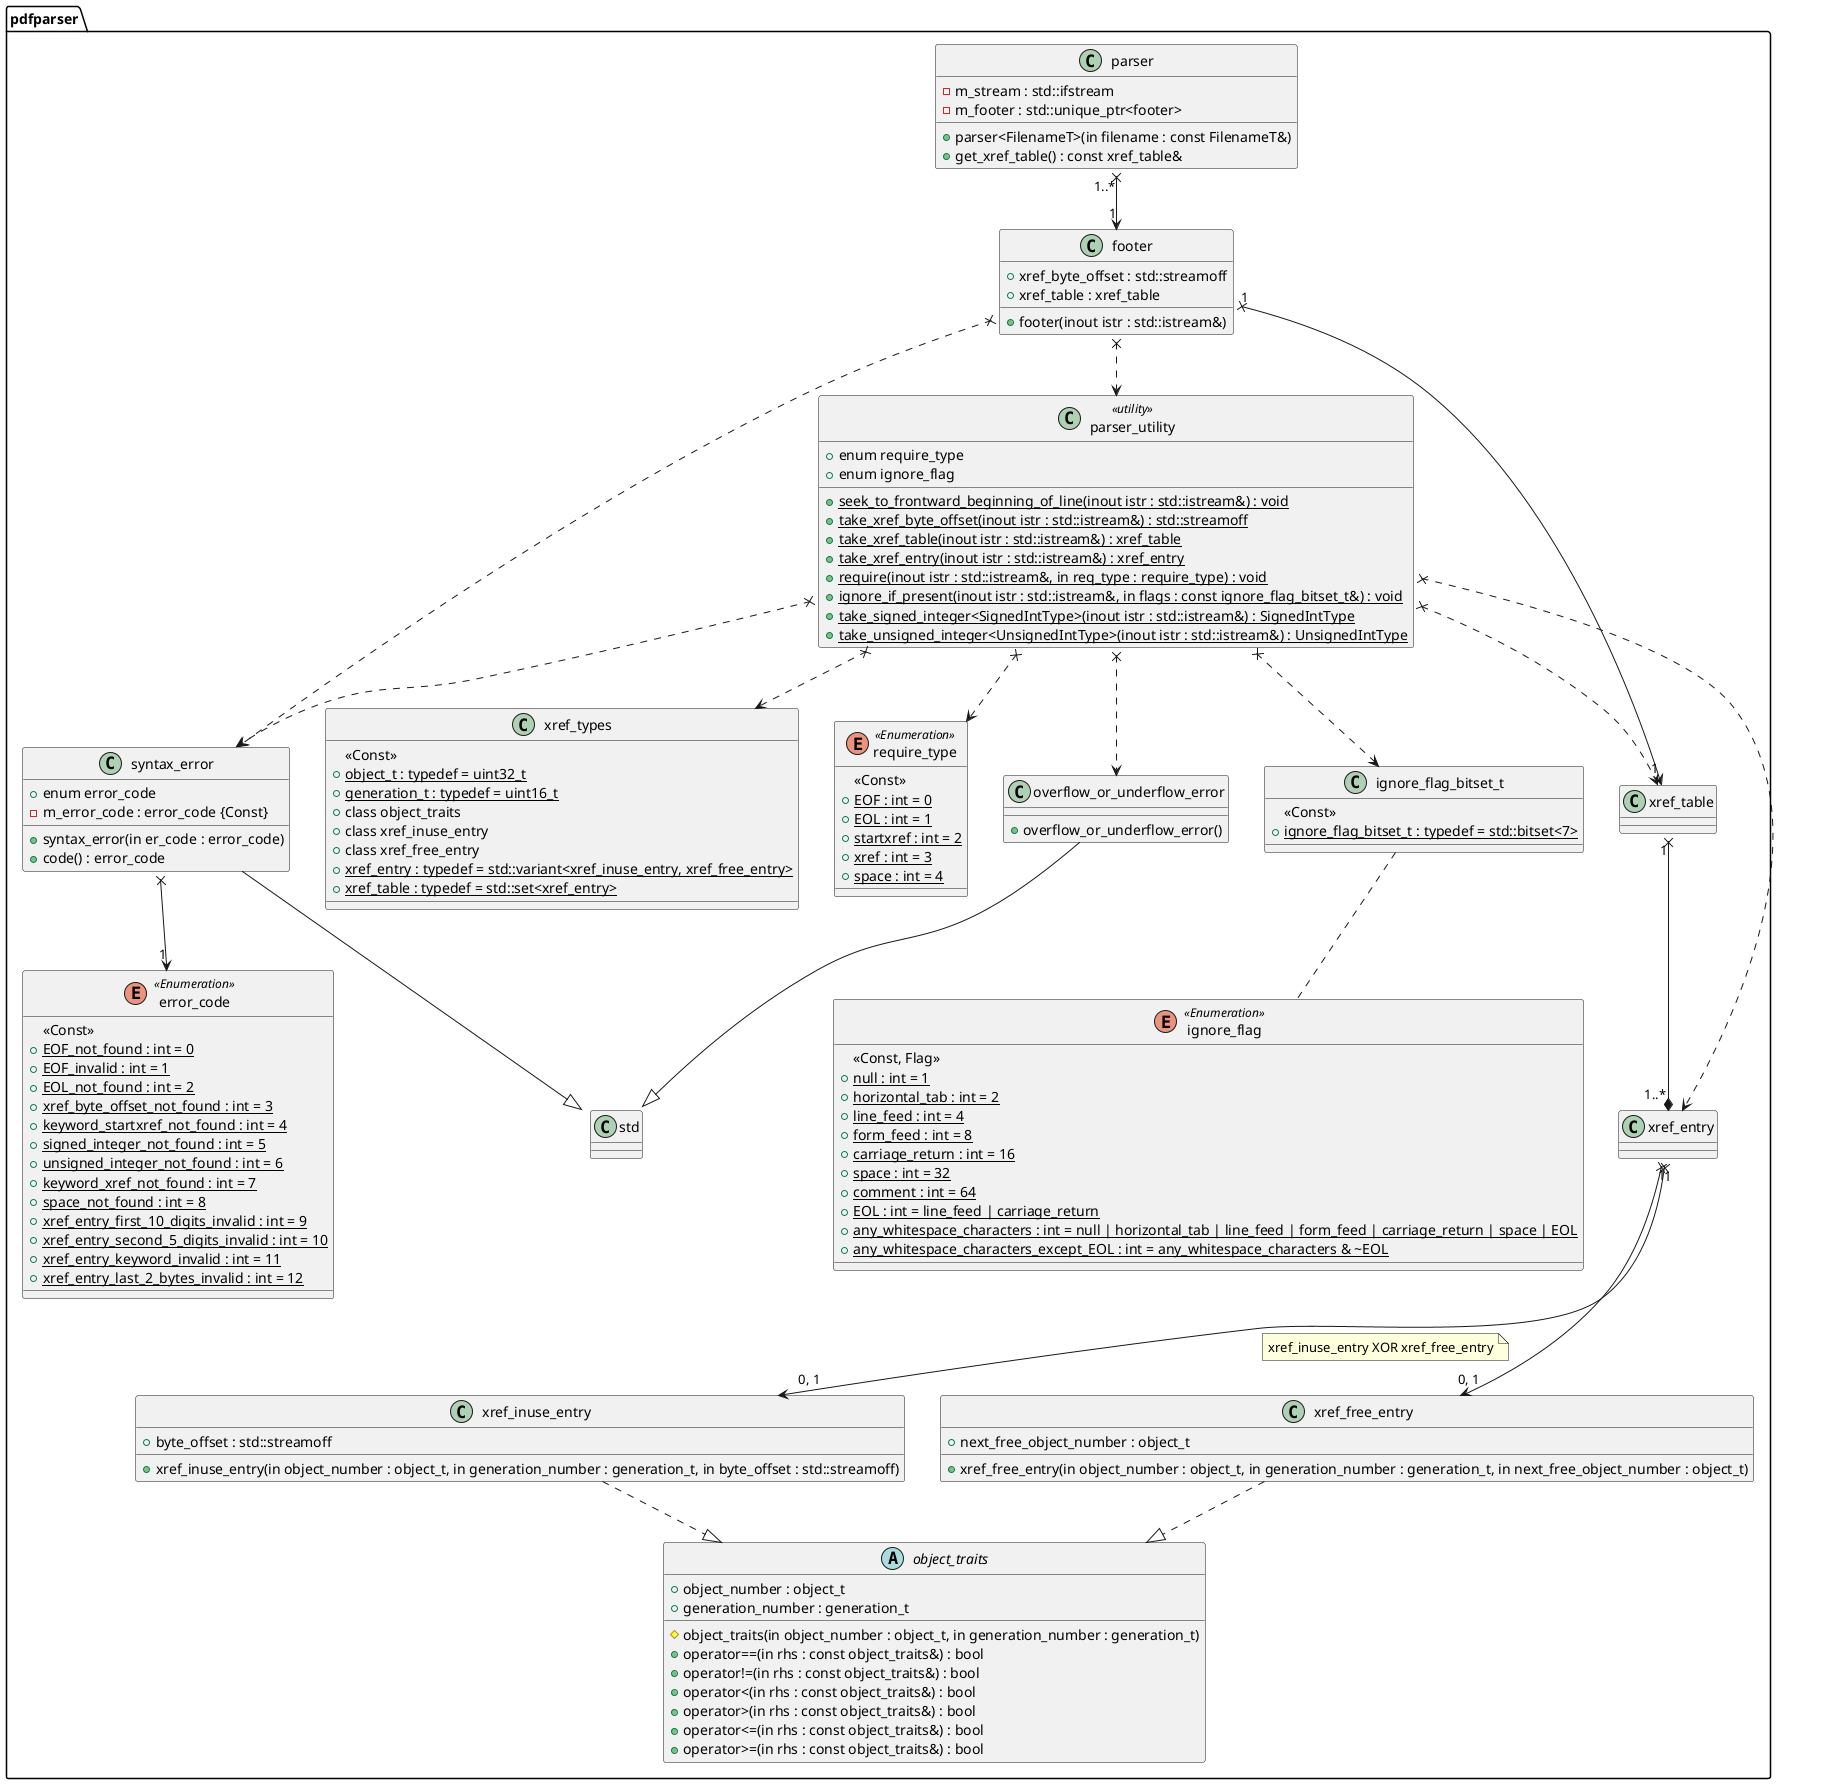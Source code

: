 @startuml parser
namespace pdfparser {
enum require_type <<Enumeration>> {
	<<Const>>
	+{static} EOF : int = 0
	+{static} EOL : int = 1
	+{static} startxref : int = 2
	+{static} xref : int = 3
	+{static} space : int = 4
}
enum ignore_flag <<Enumeration>> {
	<<Const, Flag>>
	+{static} null : int = 1
	+{static} horizontal_tab : int = 2
	+{static} line_feed : int = 4
	+{static} form_feed : int = 8
	+{static} carriage_return : int = 16
	+{static} space : int = 32
	+{static} comment : int = 64
	+{static} EOL : int = line_feed | carriage_return
	+{static} any_whitespace_characters : int = null | horizontal_tab | line_feed | form_feed | carriage_return | space | EOL
	+{static} any_whitespace_characters_except_EOL : int = any_whitespace_characters & ~EOL
}
class ignore_flag_bitset_t {
	<<Const>>
	+{static} ignore_flag_bitset_t : typedef = std::bitset<7>
}
ignore_flag_bitset_t .. ignore_flag

class parser {
	-m_stream : std::ifstream
	-m_footer : std::unique_ptr<footer>

	+parser<FilenameT>(in filename : const FilenameT&)
	+get_xref_table() : const xref_table&
}
parser "1..*" x--> "1" footer

class footer {
	+xref_byte_offset : std::streamoff
	+xref_table : xref_table

	+footer(inout istr : std::istream&)
}
footer x..> syntax_error
footer x..> parser_utility
footer "1" x--> "1" xref_table

class parser_utility <<utility>> {
	+enum require_type
	+enum ignore_flag

	+{static} seek_to_frontward_beginning_of_line(inout istr : std::istream&) : void
	+{static} take_xref_byte_offset(inout istr : std::istream&) : std::streamoff
	+{static} take_xref_table(inout istr : std::istream&) : xref_table
	+{static} take_xref_entry(inout istr : std::istream&) : xref_entry
	+{static} require(inout istr : std::istream&, in req_type : require_type) : void
	+{static} ignore_if_present(inout istr : std::istream&, in flags : const ignore_flag_bitset_t&) : void
	+{static} take_signed_integer<SignedIntType>(inout istr : std::istream&) : SignedIntType
	+{static} take_unsigned_integer<UnsignedIntType>(inout istr : std::istream&) : UnsignedIntType
}
parser_utility x..> require_type
parser_utility x..> ignore_flag_bitset_t
parser_utility x..> syntax_error
parser_utility x..> overflow_or_underflow_error
parser_utility x..> xref_table
parser_utility x..> xref_entry
parser_utility x..> xref_types

enum error_code <<Enumeration>> {
	<<Const>>
	+{static} EOF_not_found : int = 0
	+{static} EOF_invalid : int = 1
	+{static} EOL_not_found : int = 2
	+{static} xref_byte_offset_not_found : int = 3
	+{static} keyword_startxref_not_found : int = 4
	+{static} signed_integer_not_found : int = 5
	+{static} unsigned_integer_not_found : int = 6
	+{static} keyword_xref_not_found : int = 7
	+{static} space_not_found : int = 8
	+{static} xref_entry_first_10_digits_invalid : int = 9
	+{static} xref_entry_second_5_digits_invalid : int = 10
	+{static} xref_entry_keyword_invalid : int = 11
	+{static} xref_entry_last_2_bytes_invalid : int = 12
}
class syntax_error {
	+enum error_code
	-m_error_code : error_code {Const}

	+syntax_error(in er_code : error_code)
	+code() : error_code
}
syntax_error --|> std::runtime_error
syntax_error x--> "1" error_code

class overflow_or_underflow_error {
	+overflow_or_underflow_error()
}
overflow_or_underflow_error --|> std::runtime_error

class xref_types {
	<<Const>>
	+{static} object_t : typedef = uint32_t
	+{static} generation_t : typedef = uint16_t
	+class object_traits
	+class xref_inuse_entry
	+class xref_free_entry
	+{static} xref_entry : typedef = std::variant<xref_inuse_entry, xref_free_entry>
	+{static} xref_table : typedef = std::set<xref_entry>
}
xref_table "1" x--* "1..*" xref_entry
xref_entry "1" x--> "0, 1" xref_inuse_entry
note right on link
xref_inuse_entry XOR xref_free_entry
end note
xref_entry "1" x--> "0, 1" xref_free_entry

abstract class object_traits {
	+object_number : object_t
	+generation_number : generation_t

	#object_traits(in object_number : object_t, in generation_number : generation_t)
	+operator==(in rhs : const object_traits&) : bool
	+operator!=(in rhs : const object_traits&) : bool
	+operator<(in rhs : const object_traits&) : bool
	+operator>(in rhs : const object_traits&) : bool
	+operator<=(in rhs : const object_traits&) : bool
	+operator>=(in rhs : const object_traits&) : bool
}

class xref_inuse_entry {
	+xref_inuse_entry(in object_number : object_t, in generation_number : generation_t, in byte_offset : std::streamoff)
	+byte_offset : std::streamoff
}
xref_inuse_entry ..|> object_traits

class xref_free_entry {
	+xref_free_entry(in object_number : object_t, in generation_number : generation_t, in next_free_object_number : object_t)
	+next_free_object_number : object_t
}
xref_free_entry ..|> object_traits
}
@enduml
